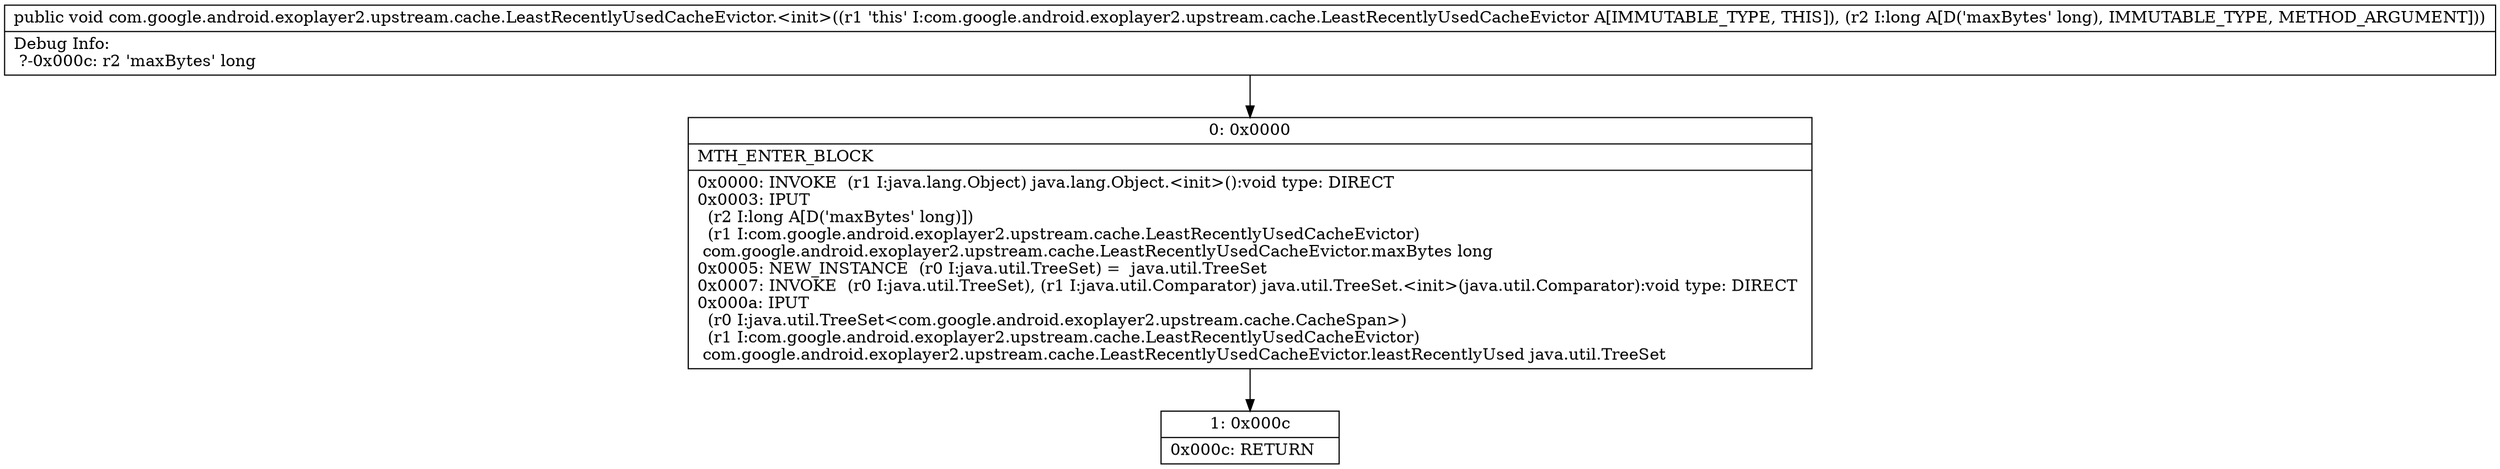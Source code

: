 digraph "CFG forcom.google.android.exoplayer2.upstream.cache.LeastRecentlyUsedCacheEvictor.\<init\>(J)V" {
Node_0 [shape=record,label="{0\:\ 0x0000|MTH_ENTER_BLOCK\l|0x0000: INVOKE  (r1 I:java.lang.Object) java.lang.Object.\<init\>():void type: DIRECT \l0x0003: IPUT  \l  (r2 I:long A[D('maxBytes' long)])\l  (r1 I:com.google.android.exoplayer2.upstream.cache.LeastRecentlyUsedCacheEvictor)\l com.google.android.exoplayer2.upstream.cache.LeastRecentlyUsedCacheEvictor.maxBytes long \l0x0005: NEW_INSTANCE  (r0 I:java.util.TreeSet) =  java.util.TreeSet \l0x0007: INVOKE  (r0 I:java.util.TreeSet), (r1 I:java.util.Comparator) java.util.TreeSet.\<init\>(java.util.Comparator):void type: DIRECT \l0x000a: IPUT  \l  (r0 I:java.util.TreeSet\<com.google.android.exoplayer2.upstream.cache.CacheSpan\>)\l  (r1 I:com.google.android.exoplayer2.upstream.cache.LeastRecentlyUsedCacheEvictor)\l com.google.android.exoplayer2.upstream.cache.LeastRecentlyUsedCacheEvictor.leastRecentlyUsed java.util.TreeSet \l}"];
Node_1 [shape=record,label="{1\:\ 0x000c|0x000c: RETURN   \l}"];
MethodNode[shape=record,label="{public void com.google.android.exoplayer2.upstream.cache.LeastRecentlyUsedCacheEvictor.\<init\>((r1 'this' I:com.google.android.exoplayer2.upstream.cache.LeastRecentlyUsedCacheEvictor A[IMMUTABLE_TYPE, THIS]), (r2 I:long A[D('maxBytes' long), IMMUTABLE_TYPE, METHOD_ARGUMENT]))  | Debug Info:\l  ?\-0x000c: r2 'maxBytes' long\l}"];
MethodNode -> Node_0;
Node_0 -> Node_1;
}

